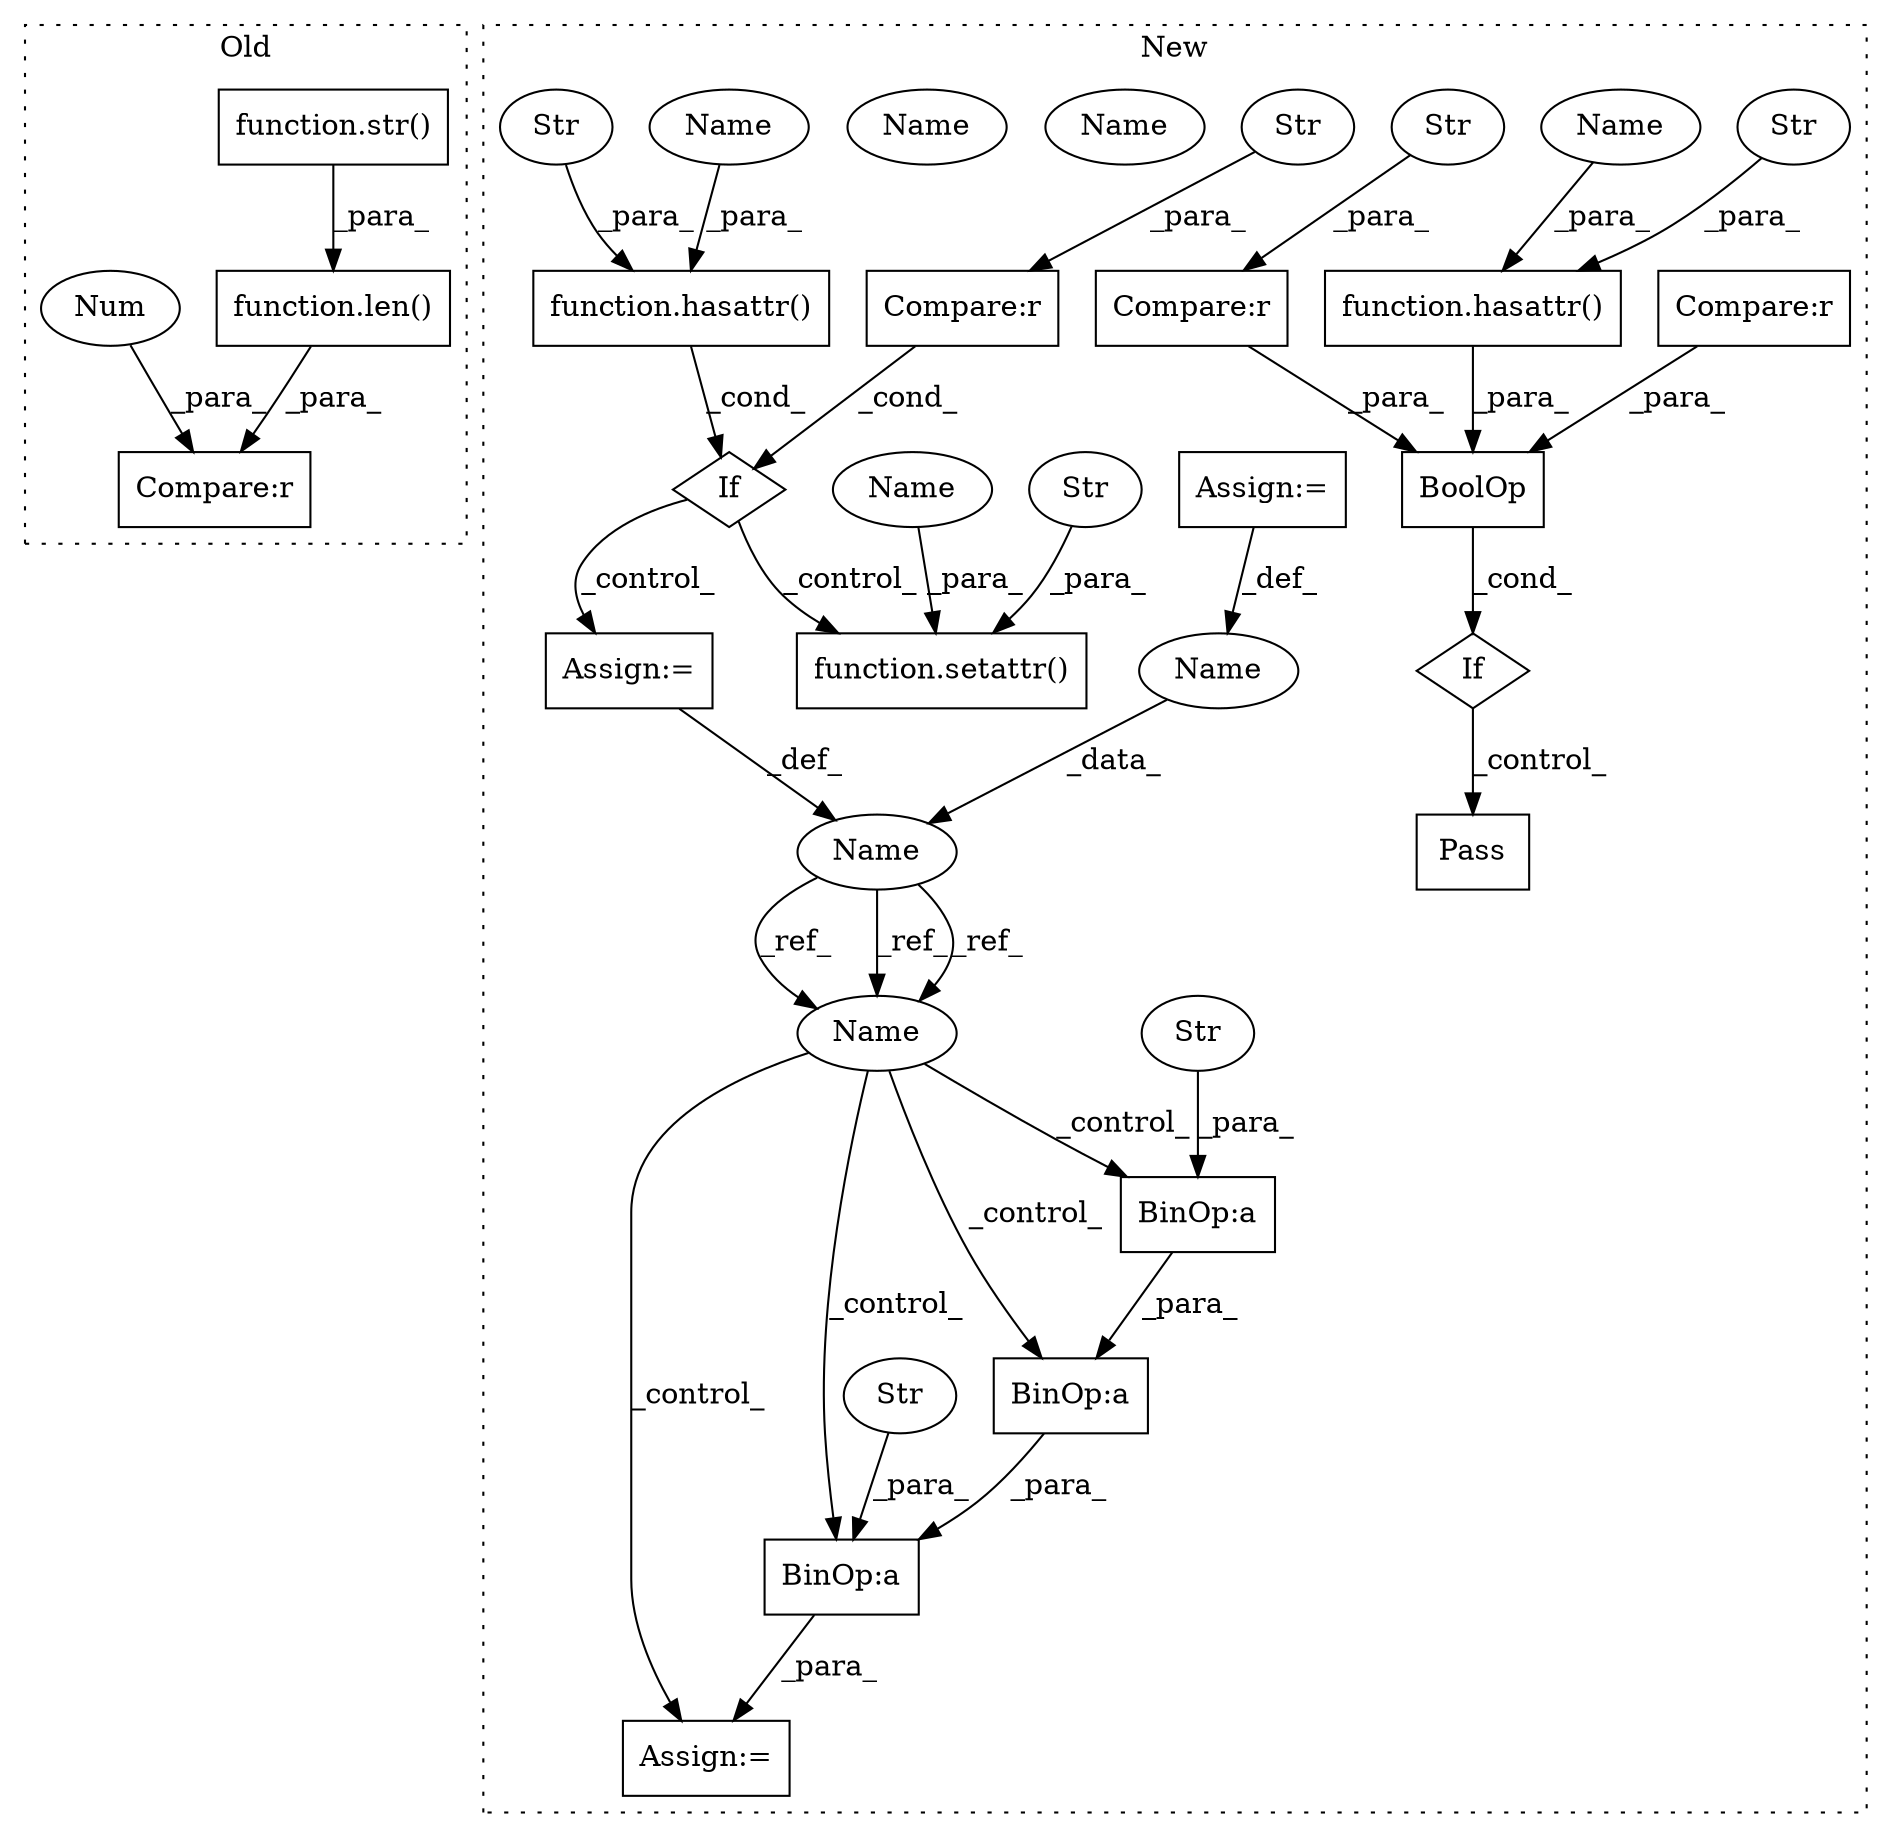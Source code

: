 digraph G {
subgraph cluster0 {
1 [label="function.str()" a="75" s="2567,2585" l="4,1" shape="box"];
6 [label="Compare:r" a="40" s="2563" l="28" shape="box"];
14 [label="Num" a="76" s="2590" l="1" shape="ellipse"];
30 [label="function.len()" a="75" s="2563,2586" l="4,1" shape="box"];
label = "Old";
style="dotted";
}
subgraph cluster1 {
2 [label="Pass" a="62" s="1068" l="4" shape="box"];
3 [label="If" a="96" s="979" l="3" shape="diamond"];
4 [label="Compare:r" a="40" s="1040" l="18" shape="box"];
5 [label="Str" a="66" s="1056" l="2" shape="ellipse"];
7 [label="Compare:r" a="40" s="1011" l="24" shape="box"];
8 [label="BoolOp" a="72" s="982" l="76" shape="box"];
9 [label="function.hasattr()" a="75" s="982,1005" l="8,1" shape="box"];
10 [label="Str" a="66" s="996" l="9" shape="ellipse"];
11 [label="function.setattr()" a="75" s="1460,1528" l="8,1" shape="box"];
12 [label="If" a="96" s="1265" l="3" shape="diamond"];
13 [label="Str" a="66" s="1474" l="19" shape="ellipse"];
15 [label="Compare:r" a="40" s="1330" l="21" shape="box"];
16 [label="Str" a="66" s="1348" l="3" shape="ellipse"];
17 [label="function.hasattr()" a="75" s="1268,1293" l="8,1" shape="box"];
18 [label="Str" a="66" s="1282" l="11" shape="ellipse"];
19 [label="Assign:=" a="68" s="1434" l="3" shape="box"];
20 [label="BinOp:a" a="82" s="3052" l="16" shape="box"];
21 [label="BinOp:a" a="82" s="3026" l="27" shape="box"];
22 [label="BinOp:a" a="82" s="3044" l="3" shape="box"];
23 [label="Str" a="66" s="3047" l="3" shape="ellipse"];
24 [label="Str" a="66" s="3068" l="14" shape="ellipse"];
25 [label="Name" a="87" s="1420" l="14" shape="ellipse"];
26 [label="Name" a="87" s="1238" l="14" shape="ellipse"];
27 [label="Name" a="87" s="2874" l="14" shape="ellipse"];
28 [label="Assign:=" a="68" s="3019" l="3" shape="box"];
29 [label="Assign:=" a="68" s="1252" l="3" shape="box"];
31 [label="Name" a="87" s="2874" l="14" shape="ellipse"];
32 [label="Name" a="87" s="2874" l="14" shape="ellipse"];
33 [label="Name" a="87" s="990" l="4" shape="ellipse"];
34 [label="Name" a="87" s="1468" l="4" shape="ellipse"];
35 [label="Name" a="87" s="1276" l="4" shape="ellipse"];
label = "New";
style="dotted";
}
1 -> 30 [label="_para_"];
3 -> 2 [label="_control_"];
4 -> 8 [label="_para_"];
5 -> 4 [label="_para_"];
7 -> 8 [label="_para_"];
8 -> 3 [label="_cond_"];
9 -> 8 [label="_para_"];
10 -> 9 [label="_para_"];
12 -> 11 [label="_control_"];
12 -> 19 [label="_control_"];
13 -> 11 [label="_para_"];
14 -> 6 [label="_para_"];
15 -> 12 [label="_cond_"];
16 -> 15 [label="_para_"];
17 -> 12 [label="_cond_"];
18 -> 17 [label="_para_"];
19 -> 25 [label="_def_"];
20 -> 28 [label="_para_"];
21 -> 20 [label="_para_"];
22 -> 21 [label="_para_"];
23 -> 22 [label="_para_"];
24 -> 20 [label="_para_"];
25 -> 32 [label="_ref_"];
25 -> 32 [label="_ref_"];
25 -> 32 [label="_ref_"];
26 -> 25 [label="_data_"];
29 -> 26 [label="_def_"];
30 -> 6 [label="_para_"];
32 -> 21 [label="_control_"];
32 -> 22 [label="_control_"];
32 -> 20 [label="_control_"];
32 -> 28 [label="_control_"];
33 -> 9 [label="_para_"];
34 -> 11 [label="_para_"];
35 -> 17 [label="_para_"];
}